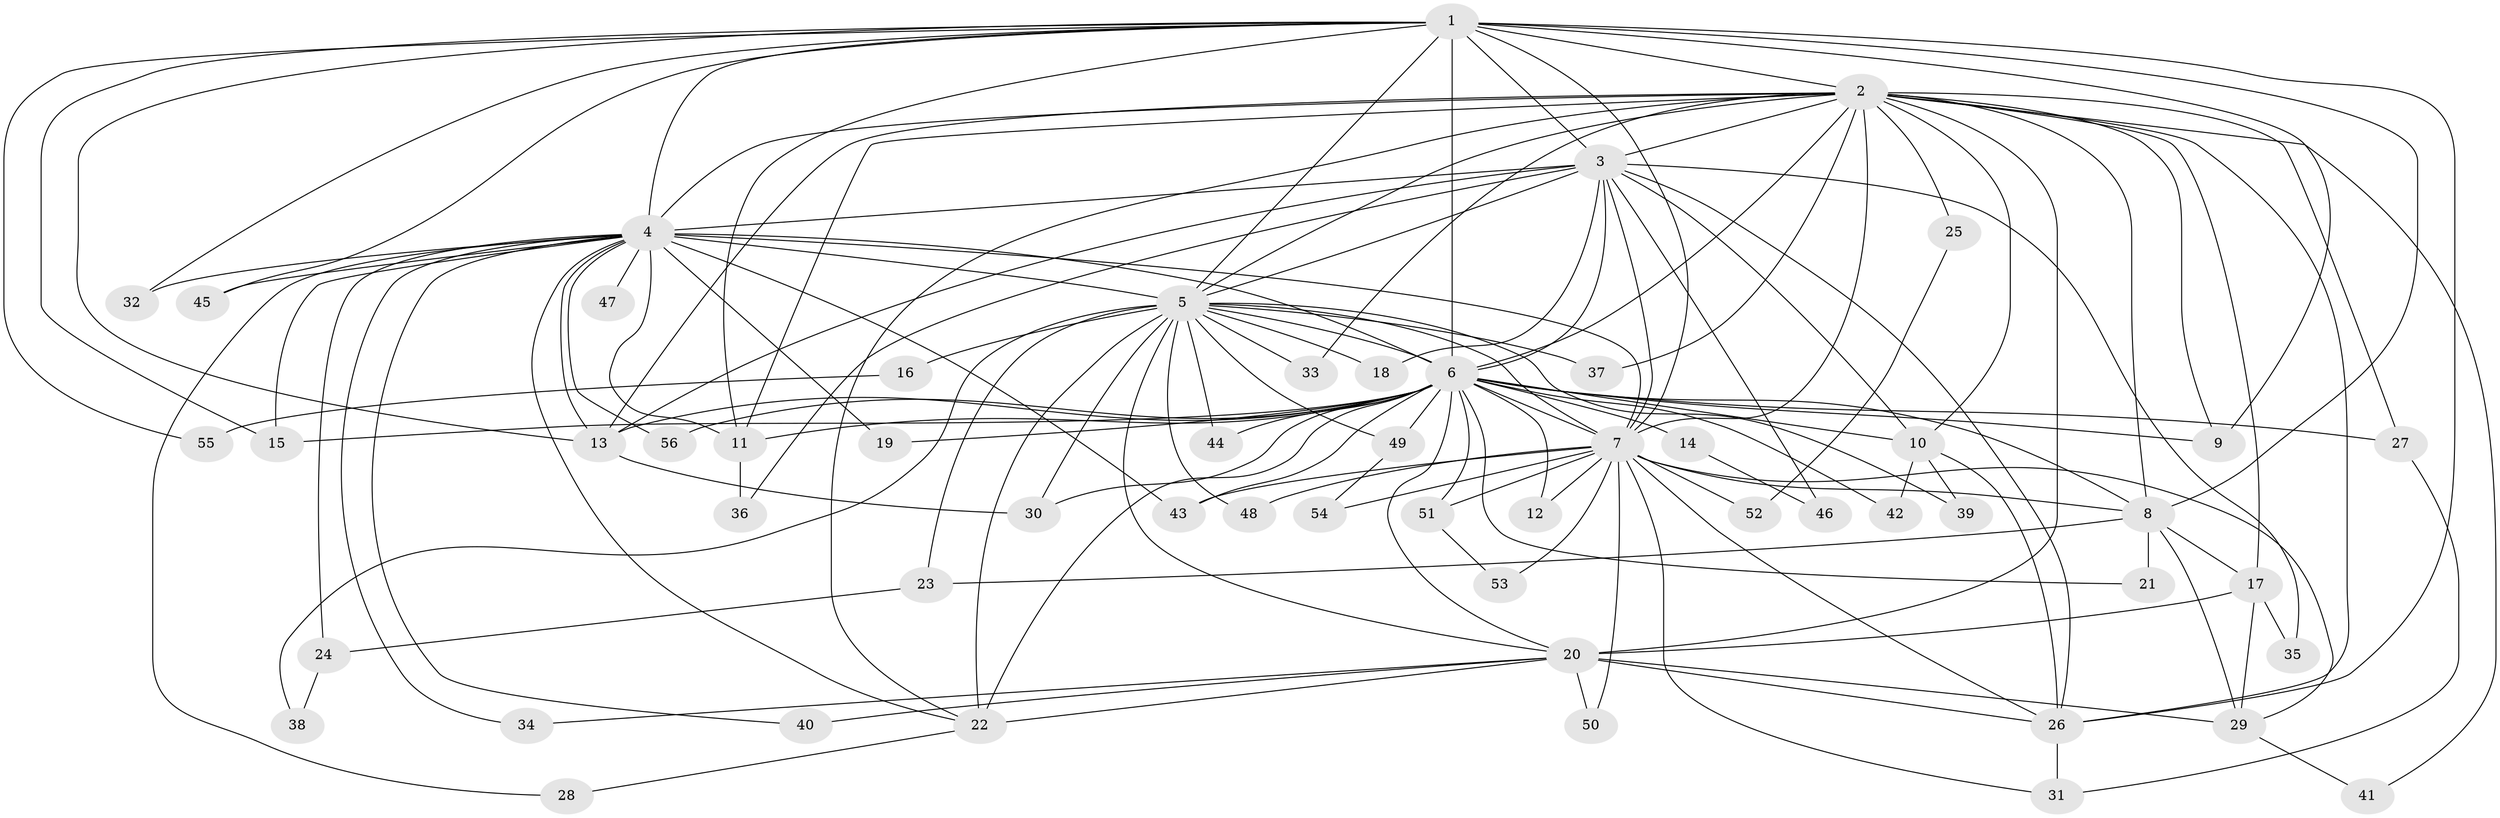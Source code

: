 // original degree distribution, {20: 0.009009009009009009, 23: 0.018018018018018018, 21: 0.009009009009009009, 14: 0.009009009009009009, 25: 0.009009009009009009, 13: 0.009009009009009009, 26: 0.009009009009009009, 27: 0.009009009009009009, 29: 0.009009009009009009, 2: 0.5495495495495496, 4: 0.036036036036036036, 6: 0.04504504504504504, 3: 0.22522522522522523, 5: 0.05405405405405406}
// Generated by graph-tools (version 1.1) at 2025/35/03/09/25 02:35:06]
// undirected, 56 vertices, 139 edges
graph export_dot {
graph [start="1"]
  node [color=gray90,style=filled];
  1;
  2;
  3;
  4;
  5;
  6;
  7;
  8;
  9;
  10;
  11;
  12;
  13;
  14;
  15;
  16;
  17;
  18;
  19;
  20;
  21;
  22;
  23;
  24;
  25;
  26;
  27;
  28;
  29;
  30;
  31;
  32;
  33;
  34;
  35;
  36;
  37;
  38;
  39;
  40;
  41;
  42;
  43;
  44;
  45;
  46;
  47;
  48;
  49;
  50;
  51;
  52;
  53;
  54;
  55;
  56;
  1 -- 2 [weight=4.0];
  1 -- 3 [weight=4.0];
  1 -- 4 [weight=2.0];
  1 -- 5 [weight=3.0];
  1 -- 6 [weight=15.0];
  1 -- 7 [weight=2.0];
  1 -- 8 [weight=1.0];
  1 -- 9 [weight=1.0];
  1 -- 11 [weight=1.0];
  1 -- 13 [weight=1.0];
  1 -- 15 [weight=1.0];
  1 -- 26 [weight=1.0];
  1 -- 32 [weight=1.0];
  1 -- 45 [weight=1.0];
  1 -- 55 [weight=1.0];
  2 -- 3 [weight=4.0];
  2 -- 4 [weight=3.0];
  2 -- 5 [weight=2.0];
  2 -- 6 [weight=3.0];
  2 -- 7 [weight=3.0];
  2 -- 8 [weight=2.0];
  2 -- 9 [weight=1.0];
  2 -- 10 [weight=1.0];
  2 -- 11 [weight=2.0];
  2 -- 13 [weight=1.0];
  2 -- 17 [weight=1.0];
  2 -- 20 [weight=9.0];
  2 -- 22 [weight=1.0];
  2 -- 25 [weight=1.0];
  2 -- 26 [weight=1.0];
  2 -- 27 [weight=1.0];
  2 -- 33 [weight=1.0];
  2 -- 37 [weight=1.0];
  2 -- 41 [weight=1.0];
  3 -- 4 [weight=2.0];
  3 -- 5 [weight=2.0];
  3 -- 6 [weight=2.0];
  3 -- 7 [weight=2.0];
  3 -- 10 [weight=1.0];
  3 -- 13 [weight=1.0];
  3 -- 18 [weight=1.0];
  3 -- 26 [weight=1.0];
  3 -- 35 [weight=1.0];
  3 -- 36 [weight=1.0];
  3 -- 46 [weight=1.0];
  4 -- 5 [weight=1.0];
  4 -- 6 [weight=2.0];
  4 -- 7 [weight=1.0];
  4 -- 11 [weight=1.0];
  4 -- 13 [weight=1.0];
  4 -- 15 [weight=1.0];
  4 -- 19 [weight=1.0];
  4 -- 22 [weight=1.0];
  4 -- 24 [weight=1.0];
  4 -- 28 [weight=1.0];
  4 -- 32 [weight=1.0];
  4 -- 34 [weight=1.0];
  4 -- 40 [weight=1.0];
  4 -- 43 [weight=1.0];
  4 -- 45 [weight=1.0];
  4 -- 47 [weight=1.0];
  4 -- 56 [weight=1.0];
  5 -- 6 [weight=1.0];
  5 -- 7 [weight=1.0];
  5 -- 16 [weight=1.0];
  5 -- 18 [weight=1.0];
  5 -- 20 [weight=2.0];
  5 -- 22 [weight=2.0];
  5 -- 23 [weight=1.0];
  5 -- 30 [weight=1.0];
  5 -- 33 [weight=1.0];
  5 -- 37 [weight=1.0];
  5 -- 38 [weight=1.0];
  5 -- 39 [weight=1.0];
  5 -- 44 [weight=1.0];
  5 -- 48 [weight=1.0];
  5 -- 49 [weight=1.0];
  6 -- 7 [weight=3.0];
  6 -- 8 [weight=2.0];
  6 -- 9 [weight=2.0];
  6 -- 10 [weight=1.0];
  6 -- 11 [weight=2.0];
  6 -- 12 [weight=1.0];
  6 -- 13 [weight=2.0];
  6 -- 14 [weight=1.0];
  6 -- 15 [weight=1.0];
  6 -- 19 [weight=1.0];
  6 -- 20 [weight=2.0];
  6 -- 21 [weight=1.0];
  6 -- 22 [weight=1.0];
  6 -- 27 [weight=1.0];
  6 -- 30 [weight=1.0];
  6 -- 42 [weight=1.0];
  6 -- 43 [weight=1.0];
  6 -- 44 [weight=1.0];
  6 -- 49 [weight=1.0];
  6 -- 51 [weight=1.0];
  6 -- 56 [weight=1.0];
  7 -- 8 [weight=1.0];
  7 -- 12 [weight=1.0];
  7 -- 26 [weight=1.0];
  7 -- 29 [weight=1.0];
  7 -- 31 [weight=1.0];
  7 -- 43 [weight=1.0];
  7 -- 48 [weight=1.0];
  7 -- 50 [weight=1.0];
  7 -- 51 [weight=1.0];
  7 -- 52 [weight=1.0];
  7 -- 53 [weight=1.0];
  7 -- 54 [weight=1.0];
  8 -- 17 [weight=1.0];
  8 -- 21 [weight=1.0];
  8 -- 23 [weight=1.0];
  8 -- 29 [weight=1.0];
  10 -- 26 [weight=1.0];
  10 -- 39 [weight=1.0];
  10 -- 42 [weight=1.0];
  11 -- 36 [weight=1.0];
  13 -- 30 [weight=1.0];
  14 -- 46 [weight=1.0];
  16 -- 55 [weight=1.0];
  17 -- 20 [weight=1.0];
  17 -- 29 [weight=1.0];
  17 -- 35 [weight=1.0];
  20 -- 22 [weight=2.0];
  20 -- 26 [weight=1.0];
  20 -- 29 [weight=1.0];
  20 -- 34 [weight=1.0];
  20 -- 40 [weight=1.0];
  20 -- 50 [weight=1.0];
  22 -- 28 [weight=1.0];
  23 -- 24 [weight=1.0];
  24 -- 38 [weight=1.0];
  25 -- 52 [weight=1.0];
  26 -- 31 [weight=1.0];
  27 -- 31 [weight=1.0];
  29 -- 41 [weight=1.0];
  49 -- 54 [weight=1.0];
  51 -- 53 [weight=1.0];
}

